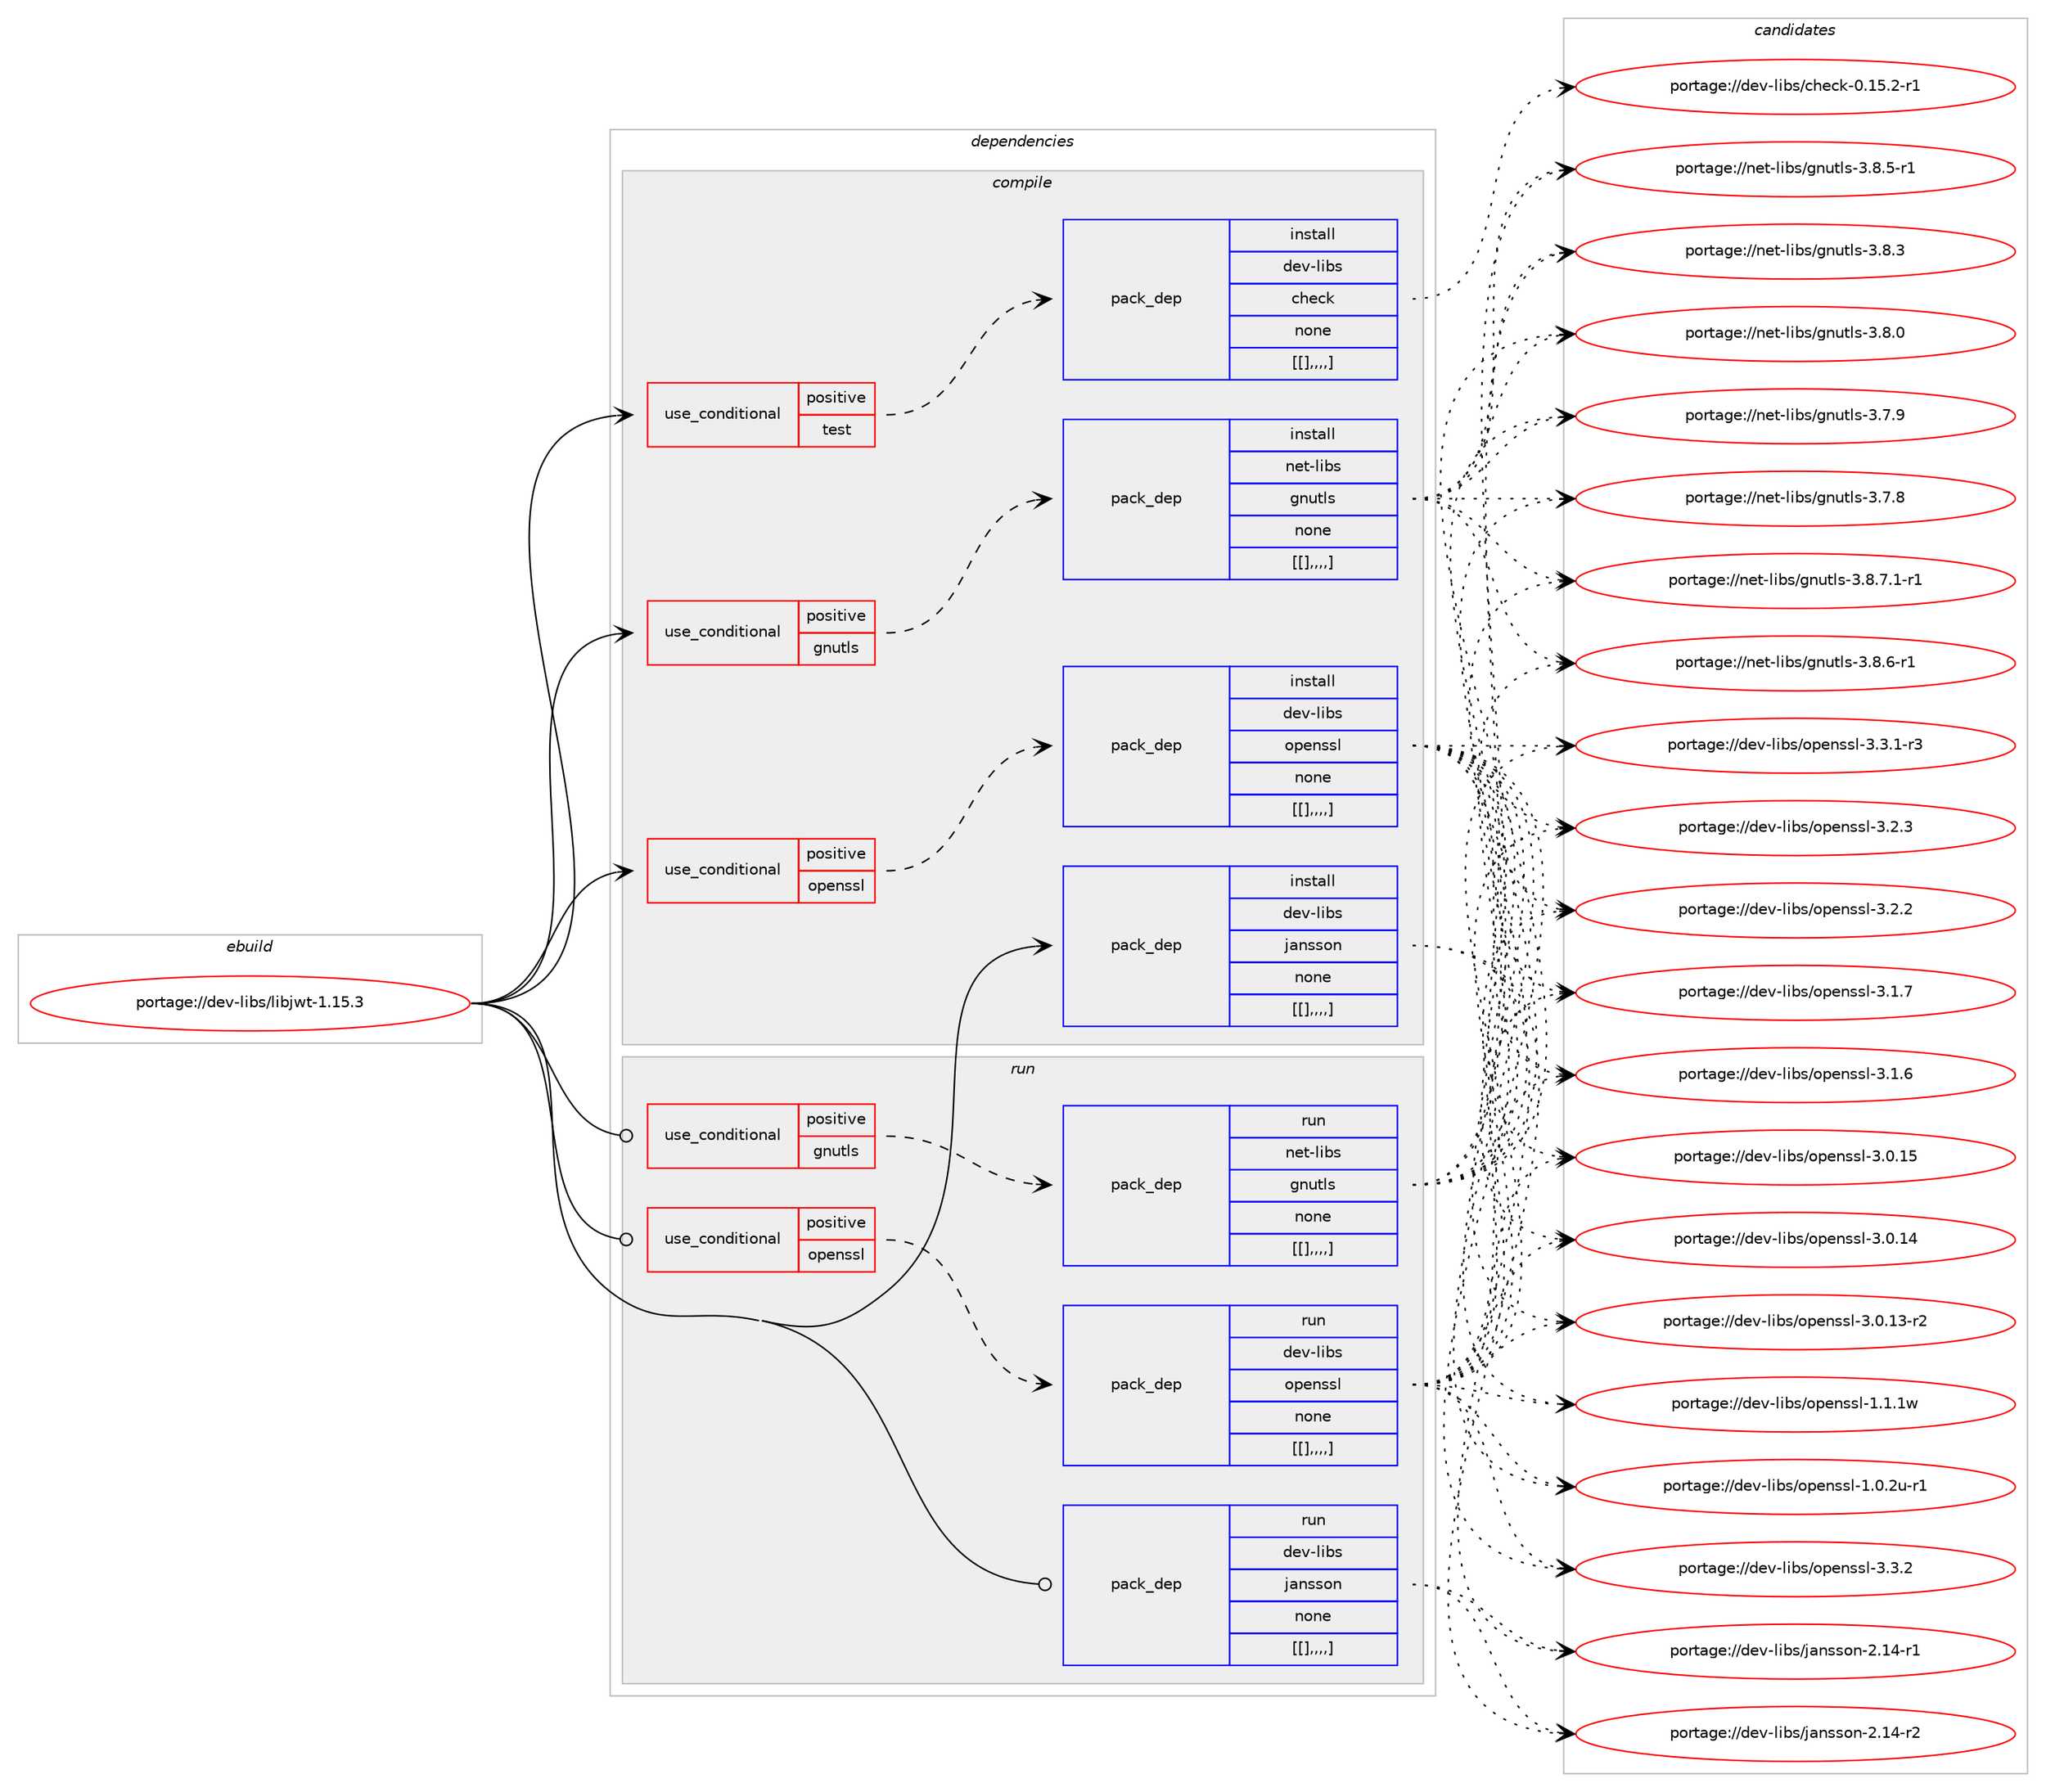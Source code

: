 digraph prolog {

# *************
# Graph options
# *************

newrank=true;
concentrate=true;
compound=true;
graph [rankdir=LR,fontname=Helvetica,fontsize=10,ranksep=1.5];#, ranksep=2.5, nodesep=0.2];
edge  [arrowhead=vee];
node  [fontname=Helvetica,fontsize=10];

# **********
# The ebuild
# **********

subgraph cluster_leftcol {
color=gray;
label=<<i>ebuild</i>>;
id [label="portage://dev-libs/libjwt-1.15.3", color=red, width=4, href="../dev-libs/libjwt-1.15.3.svg"];
}

# ****************
# The dependencies
# ****************

subgraph cluster_midcol {
color=gray;
label=<<i>dependencies</i>>;
subgraph cluster_compile {
fillcolor="#eeeeee";
style=filled;
label=<<i>compile</i>>;
subgraph cond27716 {
dependency111561 [label=<<TABLE BORDER="0" CELLBORDER="1" CELLSPACING="0" CELLPADDING="4"><TR><TD ROWSPAN="3" CELLPADDING="10">use_conditional</TD></TR><TR><TD>positive</TD></TR><TR><TD>gnutls</TD></TR></TABLE>>, shape=none, color=red];
subgraph pack82685 {
dependency111562 [label=<<TABLE BORDER="0" CELLBORDER="1" CELLSPACING="0" CELLPADDING="4" WIDTH="220"><TR><TD ROWSPAN="6" CELLPADDING="30">pack_dep</TD></TR><TR><TD WIDTH="110">install</TD></TR><TR><TD>net-libs</TD></TR><TR><TD>gnutls</TD></TR><TR><TD>none</TD></TR><TR><TD>[[],,,,]</TD></TR></TABLE>>, shape=none, color=blue];
}
dependency111561:e -> dependency111562:w [weight=20,style="dashed",arrowhead="vee"];
}
id:e -> dependency111561:w [weight=20,style="solid",arrowhead="vee"];
subgraph cond27717 {
dependency111563 [label=<<TABLE BORDER="0" CELLBORDER="1" CELLSPACING="0" CELLPADDING="4"><TR><TD ROWSPAN="3" CELLPADDING="10">use_conditional</TD></TR><TR><TD>positive</TD></TR><TR><TD>openssl</TD></TR></TABLE>>, shape=none, color=red];
subgraph pack82686 {
dependency111564 [label=<<TABLE BORDER="0" CELLBORDER="1" CELLSPACING="0" CELLPADDING="4" WIDTH="220"><TR><TD ROWSPAN="6" CELLPADDING="30">pack_dep</TD></TR><TR><TD WIDTH="110">install</TD></TR><TR><TD>dev-libs</TD></TR><TR><TD>openssl</TD></TR><TR><TD>none</TD></TR><TR><TD>[[],,,,]</TD></TR></TABLE>>, shape=none, color=blue];
}
dependency111563:e -> dependency111564:w [weight=20,style="dashed",arrowhead="vee"];
}
id:e -> dependency111563:w [weight=20,style="solid",arrowhead="vee"];
subgraph cond27718 {
dependency111565 [label=<<TABLE BORDER="0" CELLBORDER="1" CELLSPACING="0" CELLPADDING="4"><TR><TD ROWSPAN="3" CELLPADDING="10">use_conditional</TD></TR><TR><TD>positive</TD></TR><TR><TD>test</TD></TR></TABLE>>, shape=none, color=red];
subgraph pack82687 {
dependency111566 [label=<<TABLE BORDER="0" CELLBORDER="1" CELLSPACING="0" CELLPADDING="4" WIDTH="220"><TR><TD ROWSPAN="6" CELLPADDING="30">pack_dep</TD></TR><TR><TD WIDTH="110">install</TD></TR><TR><TD>dev-libs</TD></TR><TR><TD>check</TD></TR><TR><TD>none</TD></TR><TR><TD>[[],,,,]</TD></TR></TABLE>>, shape=none, color=blue];
}
dependency111565:e -> dependency111566:w [weight=20,style="dashed",arrowhead="vee"];
}
id:e -> dependency111565:w [weight=20,style="solid",arrowhead="vee"];
subgraph pack82688 {
dependency111567 [label=<<TABLE BORDER="0" CELLBORDER="1" CELLSPACING="0" CELLPADDING="4" WIDTH="220"><TR><TD ROWSPAN="6" CELLPADDING="30">pack_dep</TD></TR><TR><TD WIDTH="110">install</TD></TR><TR><TD>dev-libs</TD></TR><TR><TD>jansson</TD></TR><TR><TD>none</TD></TR><TR><TD>[[],,,,]</TD></TR></TABLE>>, shape=none, color=blue];
}
id:e -> dependency111567:w [weight=20,style="solid",arrowhead="vee"];
}
subgraph cluster_compileandrun {
fillcolor="#eeeeee";
style=filled;
label=<<i>compile and run</i>>;
}
subgraph cluster_run {
fillcolor="#eeeeee";
style=filled;
label=<<i>run</i>>;
subgraph cond27719 {
dependency111568 [label=<<TABLE BORDER="0" CELLBORDER="1" CELLSPACING="0" CELLPADDING="4"><TR><TD ROWSPAN="3" CELLPADDING="10">use_conditional</TD></TR><TR><TD>positive</TD></TR><TR><TD>gnutls</TD></TR></TABLE>>, shape=none, color=red];
subgraph pack82689 {
dependency111569 [label=<<TABLE BORDER="0" CELLBORDER="1" CELLSPACING="0" CELLPADDING="4" WIDTH="220"><TR><TD ROWSPAN="6" CELLPADDING="30">pack_dep</TD></TR><TR><TD WIDTH="110">run</TD></TR><TR><TD>net-libs</TD></TR><TR><TD>gnutls</TD></TR><TR><TD>none</TD></TR><TR><TD>[[],,,,]</TD></TR></TABLE>>, shape=none, color=blue];
}
dependency111568:e -> dependency111569:w [weight=20,style="dashed",arrowhead="vee"];
}
id:e -> dependency111568:w [weight=20,style="solid",arrowhead="odot"];
subgraph cond27720 {
dependency111570 [label=<<TABLE BORDER="0" CELLBORDER="1" CELLSPACING="0" CELLPADDING="4"><TR><TD ROWSPAN="3" CELLPADDING="10">use_conditional</TD></TR><TR><TD>positive</TD></TR><TR><TD>openssl</TD></TR></TABLE>>, shape=none, color=red];
subgraph pack82690 {
dependency111571 [label=<<TABLE BORDER="0" CELLBORDER="1" CELLSPACING="0" CELLPADDING="4" WIDTH="220"><TR><TD ROWSPAN="6" CELLPADDING="30">pack_dep</TD></TR><TR><TD WIDTH="110">run</TD></TR><TR><TD>dev-libs</TD></TR><TR><TD>openssl</TD></TR><TR><TD>none</TD></TR><TR><TD>[[],,,,]</TD></TR></TABLE>>, shape=none, color=blue];
}
dependency111570:e -> dependency111571:w [weight=20,style="dashed",arrowhead="vee"];
}
id:e -> dependency111570:w [weight=20,style="solid",arrowhead="odot"];
subgraph pack82691 {
dependency111572 [label=<<TABLE BORDER="0" CELLBORDER="1" CELLSPACING="0" CELLPADDING="4" WIDTH="220"><TR><TD ROWSPAN="6" CELLPADDING="30">pack_dep</TD></TR><TR><TD WIDTH="110">run</TD></TR><TR><TD>dev-libs</TD></TR><TR><TD>jansson</TD></TR><TR><TD>none</TD></TR><TR><TD>[[],,,,]</TD></TR></TABLE>>, shape=none, color=blue];
}
id:e -> dependency111572:w [weight=20,style="solid",arrowhead="odot"];
}
}

# **************
# The candidates
# **************

subgraph cluster_choices {
rank=same;
color=gray;
label=<<i>candidates</i>>;

subgraph choice82685 {
color=black;
nodesep=1;
choice11010111645108105981154710311011711610811545514656465546494511449 [label="portage://net-libs/gnutls-3.8.7.1-r1", color=red, width=4,href="../net-libs/gnutls-3.8.7.1-r1.svg"];
choice1101011164510810598115471031101171161081154551465646544511449 [label="portage://net-libs/gnutls-3.8.6-r1", color=red, width=4,href="../net-libs/gnutls-3.8.6-r1.svg"];
choice1101011164510810598115471031101171161081154551465646534511449 [label="portage://net-libs/gnutls-3.8.5-r1", color=red, width=4,href="../net-libs/gnutls-3.8.5-r1.svg"];
choice110101116451081059811547103110117116108115455146564651 [label="portage://net-libs/gnutls-3.8.3", color=red, width=4,href="../net-libs/gnutls-3.8.3.svg"];
choice110101116451081059811547103110117116108115455146564648 [label="portage://net-libs/gnutls-3.8.0", color=red, width=4,href="../net-libs/gnutls-3.8.0.svg"];
choice110101116451081059811547103110117116108115455146554657 [label="portage://net-libs/gnutls-3.7.9", color=red, width=4,href="../net-libs/gnutls-3.7.9.svg"];
choice110101116451081059811547103110117116108115455146554656 [label="portage://net-libs/gnutls-3.7.8", color=red, width=4,href="../net-libs/gnutls-3.7.8.svg"];
dependency111562:e -> choice11010111645108105981154710311011711610811545514656465546494511449:w [style=dotted,weight="100"];
dependency111562:e -> choice1101011164510810598115471031101171161081154551465646544511449:w [style=dotted,weight="100"];
dependency111562:e -> choice1101011164510810598115471031101171161081154551465646534511449:w [style=dotted,weight="100"];
dependency111562:e -> choice110101116451081059811547103110117116108115455146564651:w [style=dotted,weight="100"];
dependency111562:e -> choice110101116451081059811547103110117116108115455146564648:w [style=dotted,weight="100"];
dependency111562:e -> choice110101116451081059811547103110117116108115455146554657:w [style=dotted,weight="100"];
dependency111562:e -> choice110101116451081059811547103110117116108115455146554656:w [style=dotted,weight="100"];
}
subgraph choice82686 {
color=black;
nodesep=1;
choice100101118451081059811547111112101110115115108455146514650 [label="portage://dev-libs/openssl-3.3.2", color=red, width=4,href="../dev-libs/openssl-3.3.2.svg"];
choice1001011184510810598115471111121011101151151084551465146494511451 [label="portage://dev-libs/openssl-3.3.1-r3", color=red, width=4,href="../dev-libs/openssl-3.3.1-r3.svg"];
choice100101118451081059811547111112101110115115108455146504651 [label="portage://dev-libs/openssl-3.2.3", color=red, width=4,href="../dev-libs/openssl-3.2.3.svg"];
choice100101118451081059811547111112101110115115108455146504650 [label="portage://dev-libs/openssl-3.2.2", color=red, width=4,href="../dev-libs/openssl-3.2.2.svg"];
choice100101118451081059811547111112101110115115108455146494655 [label="portage://dev-libs/openssl-3.1.7", color=red, width=4,href="../dev-libs/openssl-3.1.7.svg"];
choice100101118451081059811547111112101110115115108455146494654 [label="portage://dev-libs/openssl-3.1.6", color=red, width=4,href="../dev-libs/openssl-3.1.6.svg"];
choice10010111845108105981154711111210111011511510845514648464953 [label="portage://dev-libs/openssl-3.0.15", color=red, width=4,href="../dev-libs/openssl-3.0.15.svg"];
choice10010111845108105981154711111210111011511510845514648464952 [label="portage://dev-libs/openssl-3.0.14", color=red, width=4,href="../dev-libs/openssl-3.0.14.svg"];
choice100101118451081059811547111112101110115115108455146484649514511450 [label="portage://dev-libs/openssl-3.0.13-r2", color=red, width=4,href="../dev-libs/openssl-3.0.13-r2.svg"];
choice100101118451081059811547111112101110115115108454946494649119 [label="portage://dev-libs/openssl-1.1.1w", color=red, width=4,href="../dev-libs/openssl-1.1.1w.svg"];
choice1001011184510810598115471111121011101151151084549464846501174511449 [label="portage://dev-libs/openssl-1.0.2u-r1", color=red, width=4,href="../dev-libs/openssl-1.0.2u-r1.svg"];
dependency111564:e -> choice100101118451081059811547111112101110115115108455146514650:w [style=dotted,weight="100"];
dependency111564:e -> choice1001011184510810598115471111121011101151151084551465146494511451:w [style=dotted,weight="100"];
dependency111564:e -> choice100101118451081059811547111112101110115115108455146504651:w [style=dotted,weight="100"];
dependency111564:e -> choice100101118451081059811547111112101110115115108455146504650:w [style=dotted,weight="100"];
dependency111564:e -> choice100101118451081059811547111112101110115115108455146494655:w [style=dotted,weight="100"];
dependency111564:e -> choice100101118451081059811547111112101110115115108455146494654:w [style=dotted,weight="100"];
dependency111564:e -> choice10010111845108105981154711111210111011511510845514648464953:w [style=dotted,weight="100"];
dependency111564:e -> choice10010111845108105981154711111210111011511510845514648464952:w [style=dotted,weight="100"];
dependency111564:e -> choice100101118451081059811547111112101110115115108455146484649514511450:w [style=dotted,weight="100"];
dependency111564:e -> choice100101118451081059811547111112101110115115108454946494649119:w [style=dotted,weight="100"];
dependency111564:e -> choice1001011184510810598115471111121011101151151084549464846501174511449:w [style=dotted,weight="100"];
}
subgraph choice82687 {
color=black;
nodesep=1;
choice1001011184510810598115479910410199107454846495346504511449 [label="portage://dev-libs/check-0.15.2-r1", color=red, width=4,href="../dev-libs/check-0.15.2-r1.svg"];
dependency111566:e -> choice1001011184510810598115479910410199107454846495346504511449:w [style=dotted,weight="100"];
}
subgraph choice82688 {
color=black;
nodesep=1;
choice1001011184510810598115471069711011511511111045504649524511450 [label="portage://dev-libs/jansson-2.14-r2", color=red, width=4,href="../dev-libs/jansson-2.14-r2.svg"];
choice1001011184510810598115471069711011511511111045504649524511449 [label="portage://dev-libs/jansson-2.14-r1", color=red, width=4,href="../dev-libs/jansson-2.14-r1.svg"];
dependency111567:e -> choice1001011184510810598115471069711011511511111045504649524511450:w [style=dotted,weight="100"];
dependency111567:e -> choice1001011184510810598115471069711011511511111045504649524511449:w [style=dotted,weight="100"];
}
subgraph choice82689 {
color=black;
nodesep=1;
choice11010111645108105981154710311011711610811545514656465546494511449 [label="portage://net-libs/gnutls-3.8.7.1-r1", color=red, width=4,href="../net-libs/gnutls-3.8.7.1-r1.svg"];
choice1101011164510810598115471031101171161081154551465646544511449 [label="portage://net-libs/gnutls-3.8.6-r1", color=red, width=4,href="../net-libs/gnutls-3.8.6-r1.svg"];
choice1101011164510810598115471031101171161081154551465646534511449 [label="portage://net-libs/gnutls-3.8.5-r1", color=red, width=4,href="../net-libs/gnutls-3.8.5-r1.svg"];
choice110101116451081059811547103110117116108115455146564651 [label="portage://net-libs/gnutls-3.8.3", color=red, width=4,href="../net-libs/gnutls-3.8.3.svg"];
choice110101116451081059811547103110117116108115455146564648 [label="portage://net-libs/gnutls-3.8.0", color=red, width=4,href="../net-libs/gnutls-3.8.0.svg"];
choice110101116451081059811547103110117116108115455146554657 [label="portage://net-libs/gnutls-3.7.9", color=red, width=4,href="../net-libs/gnutls-3.7.9.svg"];
choice110101116451081059811547103110117116108115455146554656 [label="portage://net-libs/gnutls-3.7.8", color=red, width=4,href="../net-libs/gnutls-3.7.8.svg"];
dependency111569:e -> choice11010111645108105981154710311011711610811545514656465546494511449:w [style=dotted,weight="100"];
dependency111569:e -> choice1101011164510810598115471031101171161081154551465646544511449:w [style=dotted,weight="100"];
dependency111569:e -> choice1101011164510810598115471031101171161081154551465646534511449:w [style=dotted,weight="100"];
dependency111569:e -> choice110101116451081059811547103110117116108115455146564651:w [style=dotted,weight="100"];
dependency111569:e -> choice110101116451081059811547103110117116108115455146564648:w [style=dotted,weight="100"];
dependency111569:e -> choice110101116451081059811547103110117116108115455146554657:w [style=dotted,weight="100"];
dependency111569:e -> choice110101116451081059811547103110117116108115455146554656:w [style=dotted,weight="100"];
}
subgraph choice82690 {
color=black;
nodesep=1;
choice100101118451081059811547111112101110115115108455146514650 [label="portage://dev-libs/openssl-3.3.2", color=red, width=4,href="../dev-libs/openssl-3.3.2.svg"];
choice1001011184510810598115471111121011101151151084551465146494511451 [label="portage://dev-libs/openssl-3.3.1-r3", color=red, width=4,href="../dev-libs/openssl-3.3.1-r3.svg"];
choice100101118451081059811547111112101110115115108455146504651 [label="portage://dev-libs/openssl-3.2.3", color=red, width=4,href="../dev-libs/openssl-3.2.3.svg"];
choice100101118451081059811547111112101110115115108455146504650 [label="portage://dev-libs/openssl-3.2.2", color=red, width=4,href="../dev-libs/openssl-3.2.2.svg"];
choice100101118451081059811547111112101110115115108455146494655 [label="portage://dev-libs/openssl-3.1.7", color=red, width=4,href="../dev-libs/openssl-3.1.7.svg"];
choice100101118451081059811547111112101110115115108455146494654 [label="portage://dev-libs/openssl-3.1.6", color=red, width=4,href="../dev-libs/openssl-3.1.6.svg"];
choice10010111845108105981154711111210111011511510845514648464953 [label="portage://dev-libs/openssl-3.0.15", color=red, width=4,href="../dev-libs/openssl-3.0.15.svg"];
choice10010111845108105981154711111210111011511510845514648464952 [label="portage://dev-libs/openssl-3.0.14", color=red, width=4,href="../dev-libs/openssl-3.0.14.svg"];
choice100101118451081059811547111112101110115115108455146484649514511450 [label="portage://dev-libs/openssl-3.0.13-r2", color=red, width=4,href="../dev-libs/openssl-3.0.13-r2.svg"];
choice100101118451081059811547111112101110115115108454946494649119 [label="portage://dev-libs/openssl-1.1.1w", color=red, width=4,href="../dev-libs/openssl-1.1.1w.svg"];
choice1001011184510810598115471111121011101151151084549464846501174511449 [label="portage://dev-libs/openssl-1.0.2u-r1", color=red, width=4,href="../dev-libs/openssl-1.0.2u-r1.svg"];
dependency111571:e -> choice100101118451081059811547111112101110115115108455146514650:w [style=dotted,weight="100"];
dependency111571:e -> choice1001011184510810598115471111121011101151151084551465146494511451:w [style=dotted,weight="100"];
dependency111571:e -> choice100101118451081059811547111112101110115115108455146504651:w [style=dotted,weight="100"];
dependency111571:e -> choice100101118451081059811547111112101110115115108455146504650:w [style=dotted,weight="100"];
dependency111571:e -> choice100101118451081059811547111112101110115115108455146494655:w [style=dotted,weight="100"];
dependency111571:e -> choice100101118451081059811547111112101110115115108455146494654:w [style=dotted,weight="100"];
dependency111571:e -> choice10010111845108105981154711111210111011511510845514648464953:w [style=dotted,weight="100"];
dependency111571:e -> choice10010111845108105981154711111210111011511510845514648464952:w [style=dotted,weight="100"];
dependency111571:e -> choice100101118451081059811547111112101110115115108455146484649514511450:w [style=dotted,weight="100"];
dependency111571:e -> choice100101118451081059811547111112101110115115108454946494649119:w [style=dotted,weight="100"];
dependency111571:e -> choice1001011184510810598115471111121011101151151084549464846501174511449:w [style=dotted,weight="100"];
}
subgraph choice82691 {
color=black;
nodesep=1;
choice1001011184510810598115471069711011511511111045504649524511450 [label="portage://dev-libs/jansson-2.14-r2", color=red, width=4,href="../dev-libs/jansson-2.14-r2.svg"];
choice1001011184510810598115471069711011511511111045504649524511449 [label="portage://dev-libs/jansson-2.14-r1", color=red, width=4,href="../dev-libs/jansson-2.14-r1.svg"];
dependency111572:e -> choice1001011184510810598115471069711011511511111045504649524511450:w [style=dotted,weight="100"];
dependency111572:e -> choice1001011184510810598115471069711011511511111045504649524511449:w [style=dotted,weight="100"];
}
}

}
